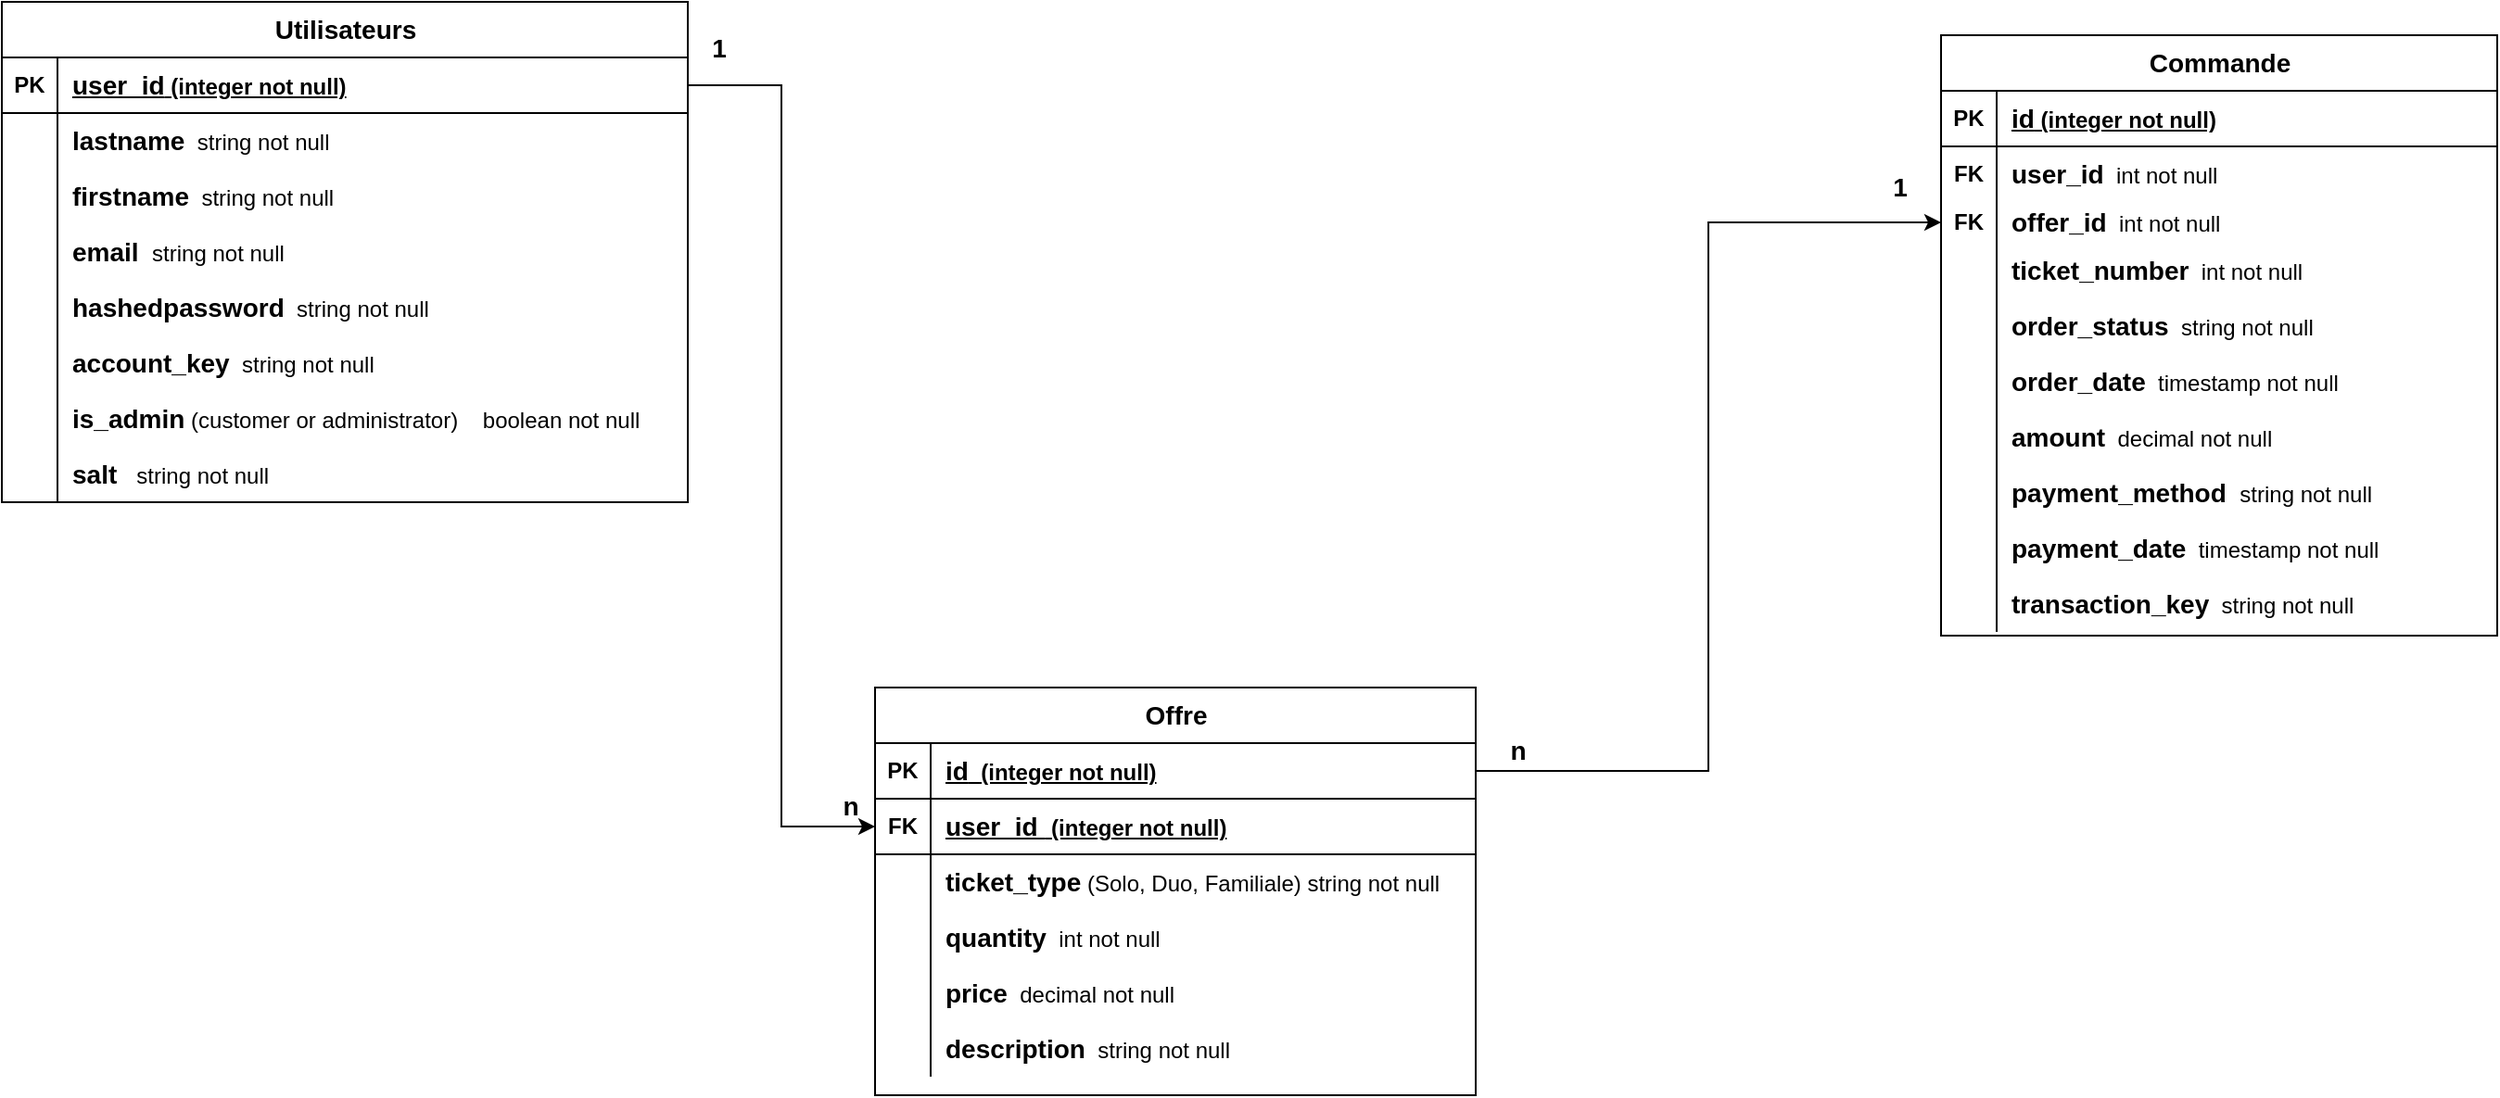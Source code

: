 <mxfile version="20.3.0" type="device" pages="2"><diagram name="MCD" id="4aZoMTiCEjbW0ecPzyT2"><mxGraphModel dx="1016" dy="539" grid="1" gridSize="10" guides="1" tooltips="1" connect="1" arrows="1" fold="1" page="1" pageScale="1" pageWidth="827" pageHeight="1169" math="0" shadow="0"><root><mxCell id="WwJT3f86w2mLYPlMzaYO-0"/><mxCell id="WwJT3f86w2mLYPlMzaYO-1" parent="WwJT3f86w2mLYPlMzaYO-0"/><mxCell id="WwJT3f86w2mLYPlMzaYO-2" value="&lt;font style=&quot;font-size: 14px;&quot;&gt;Utilisateurs&lt;/font&gt;" style="shape=table;startSize=30;container=1;collapsible=1;childLayout=tableLayout;fixedRows=1;rowLines=0;fontStyle=1;align=center;resizeLast=1;html=1;" parent="WwJT3f86w2mLYPlMzaYO-1" vertex="1"><mxGeometry x="24" y="40" width="370" height="270" as="geometry"/></mxCell><mxCell id="WwJT3f86w2mLYPlMzaYO-3" value="" style="shape=tableRow;horizontal=0;startSize=0;swimlaneHead=0;swimlaneBody=0;fillColor=none;collapsible=0;dropTarget=0;points=[[0,0.5],[1,0.5]];portConstraint=eastwest;top=0;left=0;right=0;bottom=1;" parent="WwJT3f86w2mLYPlMzaYO-2" vertex="1"><mxGeometry y="30" width="370" height="30" as="geometry"/></mxCell><mxCell id="WwJT3f86w2mLYPlMzaYO-4" value="PK" style="shape=partialRectangle;connectable=0;fillColor=none;top=0;left=0;bottom=0;right=0;fontStyle=1;overflow=hidden;whiteSpace=wrap;html=1;" parent="WwJT3f86w2mLYPlMzaYO-3" vertex="1"><mxGeometry width="30" height="30" as="geometry"><mxRectangle width="30" height="30" as="alternateBounds"/></mxGeometry></mxCell><mxCell id="WwJT3f86w2mLYPlMzaYO-5" value="&lt;font style=&quot;font-size: 14px;&quot;&gt;user_id&lt;/font&gt; (integer not null)" style="shape=partialRectangle;connectable=0;fillColor=none;top=0;left=0;bottom=0;right=0;align=left;spacingLeft=6;fontStyle=5;overflow=hidden;whiteSpace=wrap;html=1;" parent="WwJT3f86w2mLYPlMzaYO-3" vertex="1"><mxGeometry x="30" width="340" height="30" as="geometry"><mxRectangle width="340" height="30" as="alternateBounds"/></mxGeometry></mxCell><mxCell id="WwJT3f86w2mLYPlMzaYO-6" value="" style="shape=tableRow;horizontal=0;startSize=0;swimlaneHead=0;swimlaneBody=0;fillColor=none;collapsible=0;dropTarget=0;points=[[0,0.5],[1,0.5]];portConstraint=eastwest;top=0;left=0;right=0;bottom=0;" parent="WwJT3f86w2mLYPlMzaYO-2" vertex="1"><mxGeometry y="60" width="370" height="30" as="geometry"/></mxCell><mxCell id="WwJT3f86w2mLYPlMzaYO-7" value="" style="shape=partialRectangle;connectable=0;fillColor=none;top=0;left=0;bottom=0;right=0;editable=1;overflow=hidden;whiteSpace=wrap;html=1;" parent="WwJT3f86w2mLYPlMzaYO-6" vertex="1"><mxGeometry width="30" height="30" as="geometry"><mxRectangle width="30" height="30" as="alternateBounds"/></mxGeometry></mxCell><mxCell id="WwJT3f86w2mLYPlMzaYO-8" value="&lt;font style=&quot;font-size: 14px;&quot;&gt;&lt;b&gt;lastname&lt;/b&gt;&lt;/font&gt;&amp;nbsp; string not null" style="shape=partialRectangle;connectable=0;fillColor=none;top=0;left=0;bottom=0;right=0;align=left;spacingLeft=6;overflow=hidden;whiteSpace=wrap;html=1;" parent="WwJT3f86w2mLYPlMzaYO-6" vertex="1"><mxGeometry x="30" width="340" height="30" as="geometry"><mxRectangle width="340" height="30" as="alternateBounds"/></mxGeometry></mxCell><mxCell id="WwJT3f86w2mLYPlMzaYO-9" value="" style="shape=tableRow;horizontal=0;startSize=0;swimlaneHead=0;swimlaneBody=0;fillColor=none;collapsible=0;dropTarget=0;points=[[0,0.5],[1,0.5]];portConstraint=eastwest;top=0;left=0;right=0;bottom=0;" parent="WwJT3f86w2mLYPlMzaYO-2" vertex="1"><mxGeometry y="90" width="370" height="30" as="geometry"/></mxCell><mxCell id="WwJT3f86w2mLYPlMzaYO-10" value="" style="shape=partialRectangle;connectable=0;fillColor=none;top=0;left=0;bottom=0;right=0;editable=1;overflow=hidden;whiteSpace=wrap;html=1;" parent="WwJT3f86w2mLYPlMzaYO-9" vertex="1"><mxGeometry width="30" height="30" as="geometry"><mxRectangle width="30" height="30" as="alternateBounds"/></mxGeometry></mxCell><mxCell id="WwJT3f86w2mLYPlMzaYO-11" value="&lt;font style=&quot;font-size: 14px;&quot;&gt;&lt;b&gt;firstname&lt;/b&gt;&lt;/font&gt;&amp;nbsp; string not null" style="shape=partialRectangle;connectable=0;fillColor=none;top=0;left=0;bottom=0;right=0;align=left;spacingLeft=6;overflow=hidden;whiteSpace=wrap;html=1;" parent="WwJT3f86w2mLYPlMzaYO-9" vertex="1"><mxGeometry x="30" width="340" height="30" as="geometry"><mxRectangle width="340" height="30" as="alternateBounds"/></mxGeometry></mxCell><mxCell id="WwJT3f86w2mLYPlMzaYO-12" value="" style="shape=tableRow;horizontal=0;startSize=0;swimlaneHead=0;swimlaneBody=0;fillColor=none;collapsible=0;dropTarget=0;points=[[0,0.5],[1,0.5]];portConstraint=eastwest;top=0;left=0;right=0;bottom=0;" parent="WwJT3f86w2mLYPlMzaYO-2" vertex="1"><mxGeometry y="120" width="370" height="30" as="geometry"/></mxCell><mxCell id="WwJT3f86w2mLYPlMzaYO-13" value="" style="shape=partialRectangle;connectable=0;fillColor=none;top=0;left=0;bottom=0;right=0;editable=1;overflow=hidden;whiteSpace=wrap;html=1;" parent="WwJT3f86w2mLYPlMzaYO-12" vertex="1"><mxGeometry width="30" height="30" as="geometry"><mxRectangle width="30" height="30" as="alternateBounds"/></mxGeometry></mxCell><mxCell id="WwJT3f86w2mLYPlMzaYO-14" value="&lt;font style=&quot;font-size: 14px;&quot;&gt;&lt;b&gt;email&amp;nbsp;&lt;/b&gt;&lt;/font&gt; string not null" style="shape=partialRectangle;connectable=0;fillColor=none;top=0;left=0;bottom=0;right=0;align=left;spacingLeft=6;overflow=hidden;whiteSpace=wrap;html=1;" parent="WwJT3f86w2mLYPlMzaYO-12" vertex="1"><mxGeometry x="30" width="340" height="30" as="geometry"><mxRectangle width="340" height="30" as="alternateBounds"/></mxGeometry></mxCell><mxCell id="WwJT3f86w2mLYPlMzaYO-15" value="" style="shape=tableRow;horizontal=0;startSize=0;swimlaneHead=0;swimlaneBody=0;fillColor=none;collapsible=0;dropTarget=0;points=[[0,0.5],[1,0.5]];portConstraint=eastwest;top=0;left=0;right=0;bottom=0;" parent="WwJT3f86w2mLYPlMzaYO-2" vertex="1"><mxGeometry y="150" width="370" height="30" as="geometry"/></mxCell><mxCell id="WwJT3f86w2mLYPlMzaYO-16" value="" style="shape=partialRectangle;connectable=0;fillColor=none;top=0;left=0;bottom=0;right=0;editable=1;overflow=hidden;whiteSpace=wrap;html=1;" parent="WwJT3f86w2mLYPlMzaYO-15" vertex="1"><mxGeometry width="30" height="30" as="geometry"><mxRectangle width="30" height="30" as="alternateBounds"/></mxGeometry></mxCell><mxCell id="WwJT3f86w2mLYPlMzaYO-17" value="&lt;font style=&quot;font-size: 14px;&quot;&gt;&lt;b&gt;hashedpassword&lt;/b&gt;&lt;/font&gt;&amp;nbsp; string not null" style="shape=partialRectangle;connectable=0;fillColor=none;top=0;left=0;bottom=0;right=0;align=left;spacingLeft=6;overflow=hidden;whiteSpace=wrap;html=1;" parent="WwJT3f86w2mLYPlMzaYO-15" vertex="1"><mxGeometry x="30" width="340" height="30" as="geometry"><mxRectangle width="340" height="30" as="alternateBounds"/></mxGeometry></mxCell><mxCell id="WwJT3f86w2mLYPlMzaYO-18" value="" style="shape=tableRow;horizontal=0;startSize=0;swimlaneHead=0;swimlaneBody=0;fillColor=none;collapsible=0;dropTarget=0;points=[[0,0.5],[1,0.5]];portConstraint=eastwest;top=0;left=0;right=0;bottom=0;" parent="WwJT3f86w2mLYPlMzaYO-2" vertex="1"><mxGeometry y="180" width="370" height="30" as="geometry"/></mxCell><mxCell id="WwJT3f86w2mLYPlMzaYO-19" value="" style="shape=partialRectangle;connectable=0;fillColor=none;top=0;left=0;bottom=0;right=0;editable=1;overflow=hidden;whiteSpace=wrap;html=1;" parent="WwJT3f86w2mLYPlMzaYO-18" vertex="1"><mxGeometry width="30" height="30" as="geometry"><mxRectangle width="30" height="30" as="alternateBounds"/></mxGeometry></mxCell><mxCell id="WwJT3f86w2mLYPlMzaYO-20" value="&lt;font style=&quot;font-size: 14px;&quot;&gt;&lt;b&gt;account_key&lt;/b&gt;&lt;/font&gt;&amp;nbsp; string not null" style="shape=partialRectangle;connectable=0;fillColor=none;top=0;left=0;bottom=0;right=0;align=left;spacingLeft=6;overflow=hidden;whiteSpace=wrap;html=1;" parent="WwJT3f86w2mLYPlMzaYO-18" vertex="1"><mxGeometry x="30" width="340" height="30" as="geometry"><mxRectangle width="340" height="30" as="alternateBounds"/></mxGeometry></mxCell><mxCell id="WwJT3f86w2mLYPlMzaYO-21" value="" style="shape=tableRow;horizontal=0;startSize=0;swimlaneHead=0;swimlaneBody=0;fillColor=none;collapsible=0;dropTarget=0;points=[[0,0.5],[1,0.5]];portConstraint=eastwest;top=0;left=0;right=0;bottom=0;" parent="WwJT3f86w2mLYPlMzaYO-2" vertex="1"><mxGeometry y="210" width="370" height="30" as="geometry"/></mxCell><mxCell id="WwJT3f86w2mLYPlMzaYO-22" value="" style="shape=partialRectangle;connectable=0;fillColor=none;top=0;left=0;bottom=0;right=0;editable=1;overflow=hidden;whiteSpace=wrap;html=1;" parent="WwJT3f86w2mLYPlMzaYO-21" vertex="1"><mxGeometry width="30" height="30" as="geometry"><mxRectangle width="30" height="30" as="alternateBounds"/></mxGeometry></mxCell><mxCell id="WwJT3f86w2mLYPlMzaYO-23" value="&lt;font style=&quot;font-size: 14px;&quot;&gt;&lt;b&gt;is_admin&lt;/b&gt;&lt;/font&gt; (customer or administrator)&amp;nbsp; &amp;nbsp; boolean not null&amp;nbsp;" style="shape=partialRectangle;connectable=0;fillColor=none;top=0;left=0;bottom=0;right=0;align=left;spacingLeft=6;overflow=hidden;whiteSpace=wrap;html=1;" parent="WwJT3f86w2mLYPlMzaYO-21" vertex="1"><mxGeometry x="30" width="340" height="30" as="geometry"><mxRectangle width="340" height="30" as="alternateBounds"/></mxGeometry></mxCell><mxCell id="_BmPQvy_Gh3l3GZFBL68-0" value="" style="shape=tableRow;horizontal=0;startSize=0;swimlaneHead=0;swimlaneBody=0;fillColor=none;collapsible=0;dropTarget=0;points=[[0,0.5],[1,0.5]];portConstraint=eastwest;top=0;left=0;right=0;bottom=0;" parent="WwJT3f86w2mLYPlMzaYO-2" vertex="1"><mxGeometry y="240" width="370" height="30" as="geometry"/></mxCell><mxCell id="_BmPQvy_Gh3l3GZFBL68-1" value="" style="shape=partialRectangle;connectable=0;fillColor=none;top=0;left=0;bottom=0;right=0;editable=1;overflow=hidden;whiteSpace=wrap;html=1;" parent="_BmPQvy_Gh3l3GZFBL68-0" vertex="1"><mxGeometry width="30" height="30" as="geometry"><mxRectangle width="30" height="30" as="alternateBounds"/></mxGeometry></mxCell><mxCell id="_BmPQvy_Gh3l3GZFBL68-2" value="&lt;font style=&quot;font-size: 14px;&quot;&gt;&lt;b&gt;salt&amp;nbsp;&lt;/b&gt;&lt;/font&gt; &amp;nbsp;string not null&amp;nbsp;" style="shape=partialRectangle;connectable=0;fillColor=none;top=0;left=0;bottom=0;right=0;align=left;spacingLeft=6;overflow=hidden;whiteSpace=wrap;html=1;" parent="_BmPQvy_Gh3l3GZFBL68-0" vertex="1"><mxGeometry x="30" width="340" height="30" as="geometry"><mxRectangle width="340" height="30" as="alternateBounds"/></mxGeometry></mxCell><mxCell id="WwJT3f86w2mLYPlMzaYO-24" value="&lt;font style=&quot;font-size: 14px;&quot;&gt;Offre&lt;/font&gt;" style="shape=table;startSize=30;container=1;collapsible=1;childLayout=tableLayout;fixedRows=1;rowLines=0;fontStyle=1;align=center;resizeLast=1;html=1;" parent="WwJT3f86w2mLYPlMzaYO-1" vertex="1"><mxGeometry x="495" y="410" width="324" height="220" as="geometry"/></mxCell><mxCell id="WwJT3f86w2mLYPlMzaYO-25" value="" style="shape=tableRow;horizontal=0;startSize=0;swimlaneHead=0;swimlaneBody=0;fillColor=none;collapsible=0;dropTarget=0;points=[[0,0.5],[1,0.5]];portConstraint=eastwest;top=0;left=0;right=0;bottom=1;" parent="WwJT3f86w2mLYPlMzaYO-24" vertex="1"><mxGeometry y="30" width="324" height="30" as="geometry"/></mxCell><mxCell id="WwJT3f86w2mLYPlMzaYO-26" value="PK" style="shape=partialRectangle;connectable=0;fillColor=none;top=0;left=0;bottom=0;right=0;fontStyle=1;overflow=hidden;whiteSpace=wrap;html=1;" parent="WwJT3f86w2mLYPlMzaYO-25" vertex="1"><mxGeometry width="30" height="30" as="geometry"><mxRectangle width="30" height="30" as="alternateBounds"/></mxGeometry></mxCell><mxCell id="WwJT3f86w2mLYPlMzaYO-27" value="&lt;font style=&quot;font-size: 14px;&quot;&gt;id&lt;/font&gt;&amp;nbsp; (integer not null)" style="shape=partialRectangle;connectable=0;fillColor=none;top=0;left=0;bottom=0;right=0;align=left;spacingLeft=6;fontStyle=5;overflow=hidden;whiteSpace=wrap;html=1;" parent="WwJT3f86w2mLYPlMzaYO-25" vertex="1"><mxGeometry x="30" width="294" height="30" as="geometry"><mxRectangle width="294" height="30" as="alternateBounds"/></mxGeometry></mxCell><mxCell id="OKNuzHQPuZCaY18qjB8i-0" value="" style="shape=tableRow;horizontal=0;startSize=0;swimlaneHead=0;swimlaneBody=0;fillColor=none;collapsible=0;dropTarget=0;points=[[0,0.5],[1,0.5]];portConstraint=eastwest;top=0;left=0;right=0;bottom=1;" parent="WwJT3f86w2mLYPlMzaYO-24" vertex="1"><mxGeometry y="60" width="324" height="30" as="geometry"/></mxCell><mxCell id="OKNuzHQPuZCaY18qjB8i-1" value="FK" style="shape=partialRectangle;connectable=0;fillColor=none;top=0;left=0;bottom=0;right=0;fontStyle=1;overflow=hidden;whiteSpace=wrap;html=1;" parent="OKNuzHQPuZCaY18qjB8i-0" vertex="1"><mxGeometry width="30" height="30" as="geometry"><mxRectangle width="30" height="30" as="alternateBounds"/></mxGeometry></mxCell><mxCell id="OKNuzHQPuZCaY18qjB8i-2" value="&lt;font style=&quot;font-size: 14px;&quot;&gt;user_id&amp;nbsp;&lt;/font&gt; (integer not null)" style="shape=partialRectangle;connectable=0;fillColor=none;top=0;left=0;bottom=0;right=0;align=left;spacingLeft=6;fontStyle=5;overflow=hidden;whiteSpace=wrap;html=1;" parent="OKNuzHQPuZCaY18qjB8i-0" vertex="1"><mxGeometry x="30" width="294" height="30" as="geometry"><mxRectangle width="294" height="30" as="alternateBounds"/></mxGeometry></mxCell><mxCell id="WwJT3f86w2mLYPlMzaYO-28" value="" style="shape=tableRow;horizontal=0;startSize=0;swimlaneHead=0;swimlaneBody=0;fillColor=none;collapsible=0;dropTarget=0;points=[[0,0.5],[1,0.5]];portConstraint=eastwest;top=0;left=0;right=0;bottom=0;" parent="WwJT3f86w2mLYPlMzaYO-24" vertex="1"><mxGeometry y="90" width="324" height="30" as="geometry"/></mxCell><mxCell id="WwJT3f86w2mLYPlMzaYO-29" value="" style="shape=partialRectangle;connectable=0;fillColor=none;top=0;left=0;bottom=0;right=0;editable=1;overflow=hidden;whiteSpace=wrap;html=1;" parent="WwJT3f86w2mLYPlMzaYO-28" vertex="1"><mxGeometry width="30" height="30" as="geometry"><mxRectangle width="30" height="30" as="alternateBounds"/></mxGeometry></mxCell><mxCell id="WwJT3f86w2mLYPlMzaYO-30" value="&lt;font style=&quot;font-size: 14px;&quot;&gt;&lt;b&gt;ticket_type&lt;/b&gt;&lt;/font&gt; (Solo, Duo, Familiale) string not null" style="shape=partialRectangle;connectable=0;fillColor=none;top=0;left=0;bottom=0;right=0;align=left;spacingLeft=6;overflow=hidden;whiteSpace=wrap;html=1;" parent="WwJT3f86w2mLYPlMzaYO-28" vertex="1"><mxGeometry x="30" width="294" height="30" as="geometry"><mxRectangle width="294" height="30" as="alternateBounds"/></mxGeometry></mxCell><mxCell id="WwJT3f86w2mLYPlMzaYO-31" value="" style="shape=tableRow;horizontal=0;startSize=0;swimlaneHead=0;swimlaneBody=0;fillColor=none;collapsible=0;dropTarget=0;points=[[0,0.5],[1,0.5]];portConstraint=eastwest;top=0;left=0;right=0;bottom=0;" parent="WwJT3f86w2mLYPlMzaYO-24" vertex="1"><mxGeometry y="120" width="324" height="30" as="geometry"/></mxCell><mxCell id="WwJT3f86w2mLYPlMzaYO-32" value="" style="shape=partialRectangle;connectable=0;fillColor=none;top=0;left=0;bottom=0;right=0;editable=1;overflow=hidden;whiteSpace=wrap;html=1;" parent="WwJT3f86w2mLYPlMzaYO-31" vertex="1"><mxGeometry width="30" height="30" as="geometry"><mxRectangle width="30" height="30" as="alternateBounds"/></mxGeometry></mxCell><mxCell id="WwJT3f86w2mLYPlMzaYO-33" value="&lt;span style=&quot;font-size: 14px;&quot;&gt;&lt;b&gt;quantity&lt;/b&gt;&lt;/span&gt;&amp;nbsp; int not null" style="shape=partialRectangle;connectable=0;fillColor=none;top=0;left=0;bottom=0;right=0;align=left;spacingLeft=6;overflow=hidden;whiteSpace=wrap;html=1;" parent="WwJT3f86w2mLYPlMzaYO-31" vertex="1"><mxGeometry x="30" width="294" height="30" as="geometry"><mxRectangle width="294" height="30" as="alternateBounds"/></mxGeometry></mxCell><mxCell id="WwJT3f86w2mLYPlMzaYO-34" value="" style="shape=tableRow;horizontal=0;startSize=0;swimlaneHead=0;swimlaneBody=0;fillColor=none;collapsible=0;dropTarget=0;points=[[0,0.5],[1,0.5]];portConstraint=eastwest;top=0;left=0;right=0;bottom=0;" parent="WwJT3f86w2mLYPlMzaYO-24" vertex="1"><mxGeometry y="150" width="324" height="30" as="geometry"/></mxCell><mxCell id="WwJT3f86w2mLYPlMzaYO-35" value="" style="shape=partialRectangle;connectable=0;fillColor=none;top=0;left=0;bottom=0;right=0;editable=1;overflow=hidden;whiteSpace=wrap;html=1;" parent="WwJT3f86w2mLYPlMzaYO-34" vertex="1"><mxGeometry width="30" height="30" as="geometry"><mxRectangle width="30" height="30" as="alternateBounds"/></mxGeometry></mxCell><mxCell id="WwJT3f86w2mLYPlMzaYO-36" value="&lt;font style=&quot;font-size: 14px;&quot;&gt;&lt;b&gt;price&lt;/b&gt;&lt;/font&gt;&amp;nbsp; decimal not null" style="shape=partialRectangle;connectable=0;fillColor=none;top=0;left=0;bottom=0;right=0;align=left;spacingLeft=6;overflow=hidden;whiteSpace=wrap;html=1;" parent="WwJT3f86w2mLYPlMzaYO-34" vertex="1"><mxGeometry x="30" width="294" height="30" as="geometry"><mxRectangle width="294" height="30" as="alternateBounds"/></mxGeometry></mxCell><mxCell id="WwJT3f86w2mLYPlMzaYO-37" value="" style="shape=tableRow;horizontal=0;startSize=0;swimlaneHead=0;swimlaneBody=0;fillColor=none;collapsible=0;dropTarget=0;points=[[0,0.5],[1,0.5]];portConstraint=eastwest;top=0;left=0;right=0;bottom=0;" parent="WwJT3f86w2mLYPlMzaYO-24" vertex="1"><mxGeometry y="180" width="324" height="30" as="geometry"/></mxCell><mxCell id="WwJT3f86w2mLYPlMzaYO-38" value="" style="shape=partialRectangle;connectable=0;fillColor=none;top=0;left=0;bottom=0;right=0;editable=1;overflow=hidden;whiteSpace=wrap;html=1;" parent="WwJT3f86w2mLYPlMzaYO-37" vertex="1"><mxGeometry width="30" height="30" as="geometry"><mxRectangle width="30" height="30" as="alternateBounds"/></mxGeometry></mxCell><mxCell id="WwJT3f86w2mLYPlMzaYO-39" value="&lt;font style=&quot;font-size: 14px;&quot;&gt;&lt;b&gt;description&lt;/b&gt;&lt;/font&gt;&amp;nbsp; string not null" style="shape=partialRectangle;connectable=0;fillColor=none;top=0;left=0;bottom=0;right=0;align=left;spacingLeft=6;overflow=hidden;whiteSpace=wrap;html=1;" parent="WwJT3f86w2mLYPlMzaYO-37" vertex="1"><mxGeometry x="30" width="294" height="30" as="geometry"><mxRectangle width="294" height="30" as="alternateBounds"/></mxGeometry></mxCell><mxCell id="WwJT3f86w2mLYPlMzaYO-40" value="&lt;font style=&quot;font-size: 14px;&quot;&gt;Commande&lt;/font&gt;" style="shape=table;startSize=30;container=1;collapsible=1;childLayout=tableLayout;fixedRows=1;rowLines=0;fontStyle=1;align=center;resizeLast=1;html=1;" parent="WwJT3f86w2mLYPlMzaYO-1" vertex="1"><mxGeometry x="1070" y="58" width="300" height="324.0" as="geometry"/></mxCell><mxCell id="WwJT3f86w2mLYPlMzaYO-41" value="" style="shape=tableRow;horizontal=0;startSize=0;swimlaneHead=0;swimlaneBody=0;fillColor=none;collapsible=0;dropTarget=0;points=[[0,0.5],[1,0.5]];portConstraint=eastwest;top=0;left=0;right=0;bottom=1;" parent="WwJT3f86w2mLYPlMzaYO-40" vertex="1"><mxGeometry y="30" width="300" height="30" as="geometry"/></mxCell><mxCell id="WwJT3f86w2mLYPlMzaYO-42" value="PK" style="shape=partialRectangle;connectable=0;fillColor=none;top=0;left=0;bottom=0;right=0;fontStyle=1;overflow=hidden;whiteSpace=wrap;html=1;" parent="WwJT3f86w2mLYPlMzaYO-41" vertex="1"><mxGeometry width="30" height="30" as="geometry"><mxRectangle width="30" height="30" as="alternateBounds"/></mxGeometry></mxCell><mxCell id="WwJT3f86w2mLYPlMzaYO-43" value="&lt;font style=&quot;font-size: 14px;&quot;&gt;id&lt;/font&gt; (integer not null)" style="shape=partialRectangle;connectable=0;fillColor=none;top=0;left=0;bottom=0;right=0;align=left;spacingLeft=6;fontStyle=5;overflow=hidden;whiteSpace=wrap;html=1;" parent="WwJT3f86w2mLYPlMzaYO-41" vertex="1"><mxGeometry x="30" width="270" height="30" as="geometry"><mxRectangle width="270" height="30" as="alternateBounds"/></mxGeometry></mxCell><mxCell id="WwJT3f86w2mLYPlMzaYO-44" value="" style="shape=tableRow;horizontal=0;startSize=0;swimlaneHead=0;swimlaneBody=0;fillColor=none;collapsible=0;dropTarget=0;points=[[0,0.5],[1,0.5]];portConstraint=eastwest;top=0;left=0;right=0;bottom=0;" parent="WwJT3f86w2mLYPlMzaYO-40" vertex="1"><mxGeometry y="60" width="300" height="30" as="geometry"/></mxCell><mxCell id="WwJT3f86w2mLYPlMzaYO-45" value="FK" style="shape=partialRectangle;connectable=0;fillColor=none;top=0;left=0;bottom=0;right=0;editable=1;overflow=hidden;whiteSpace=wrap;html=1;fontStyle=1" parent="WwJT3f86w2mLYPlMzaYO-44" vertex="1"><mxGeometry width="30" height="30" as="geometry"><mxRectangle width="30" height="30" as="alternateBounds"/></mxGeometry></mxCell><mxCell id="WwJT3f86w2mLYPlMzaYO-46" value="&lt;font style=&quot;font-size: 14px;&quot;&gt;&lt;b&gt;user_id&lt;/b&gt;&lt;/font&gt;&amp;nbsp; int not null" style="shape=partialRectangle;connectable=0;fillColor=none;top=0;left=0;bottom=0;right=0;align=left;spacingLeft=6;overflow=hidden;whiteSpace=wrap;html=1;" parent="WwJT3f86w2mLYPlMzaYO-44" vertex="1"><mxGeometry x="30" width="270" height="30" as="geometry"><mxRectangle width="270" height="30" as="alternateBounds"/></mxGeometry></mxCell><mxCell id="WwJT3f86w2mLYPlMzaYO-47" value="" style="shape=tableRow;horizontal=0;startSize=0;swimlaneHead=0;swimlaneBody=0;fillColor=none;collapsible=0;dropTarget=0;points=[[0,0.5],[1,0.5]];portConstraint=eastwest;top=0;left=0;right=0;bottom=0;" parent="WwJT3f86w2mLYPlMzaYO-40" vertex="1"><mxGeometry y="90" width="300" height="22" as="geometry"/></mxCell><mxCell id="WwJT3f86w2mLYPlMzaYO-48" value="FK" style="shape=partialRectangle;connectable=0;fillColor=none;top=0;left=0;bottom=0;right=0;editable=1;overflow=hidden;whiteSpace=wrap;html=1;fontStyle=1" parent="WwJT3f86w2mLYPlMzaYO-47" vertex="1"><mxGeometry width="30" height="22" as="geometry"><mxRectangle width="30" height="22" as="alternateBounds"/></mxGeometry></mxCell><mxCell id="WwJT3f86w2mLYPlMzaYO-49" value="&lt;font style=&quot;font-size: 14px;&quot;&gt;&lt;b&gt;offer_id&lt;/b&gt;&lt;/font&gt;&amp;nbsp; int not null" style="shape=partialRectangle;connectable=0;fillColor=none;top=0;left=0;bottom=0;right=0;align=left;spacingLeft=6;overflow=hidden;whiteSpace=wrap;html=1;" parent="WwJT3f86w2mLYPlMzaYO-47" vertex="1"><mxGeometry x="30" width="270" height="22" as="geometry"><mxRectangle width="270" height="22" as="alternateBounds"/></mxGeometry></mxCell><mxCell id="WwJT3f86w2mLYPlMzaYO-50" style="shape=tableRow;horizontal=0;startSize=0;swimlaneHead=0;swimlaneBody=0;fillColor=none;collapsible=0;dropTarget=0;points=[[0,0.5],[1,0.5]];portConstraint=eastwest;top=0;left=0;right=0;bottom=0;" parent="WwJT3f86w2mLYPlMzaYO-40" vertex="1"><mxGeometry y="112" width="300" height="30" as="geometry"/></mxCell><mxCell id="WwJT3f86w2mLYPlMzaYO-51" style="shape=partialRectangle;connectable=0;fillColor=none;top=0;left=0;bottom=0;right=0;editable=1;overflow=hidden;whiteSpace=wrap;html=1;fontStyle=1" parent="WwJT3f86w2mLYPlMzaYO-50" vertex="1"><mxGeometry width="30" height="30" as="geometry"><mxRectangle width="30" height="30" as="alternateBounds"/></mxGeometry></mxCell><mxCell id="WwJT3f86w2mLYPlMzaYO-52" value="&lt;font style=&quot;font-size: 14px;&quot;&gt;&lt;b&gt;ticket_number&lt;/b&gt;&lt;/font&gt;&amp;nbsp; int not null" style="shape=partialRectangle;connectable=0;fillColor=none;top=0;left=0;bottom=0;right=0;align=left;spacingLeft=6;overflow=hidden;whiteSpace=wrap;html=1;" parent="WwJT3f86w2mLYPlMzaYO-50" vertex="1"><mxGeometry x="30" width="270" height="30" as="geometry"><mxRectangle width="270" height="30" as="alternateBounds"/></mxGeometry></mxCell><mxCell id="WwJT3f86w2mLYPlMzaYO-53" value="" style="shape=tableRow;horizontal=0;startSize=0;swimlaneHead=0;swimlaneBody=0;fillColor=none;collapsible=0;dropTarget=0;points=[[0,0.5],[1,0.5]];portConstraint=eastwest;top=0;left=0;right=0;bottom=0;" parent="WwJT3f86w2mLYPlMzaYO-40" vertex="1"><mxGeometry y="142" width="300" height="30" as="geometry"/></mxCell><mxCell id="WwJT3f86w2mLYPlMzaYO-54" value="" style="shape=partialRectangle;connectable=0;fillColor=none;top=0;left=0;bottom=0;right=0;editable=1;overflow=hidden;whiteSpace=wrap;html=1;" parent="WwJT3f86w2mLYPlMzaYO-53" vertex="1"><mxGeometry width="30" height="30" as="geometry"><mxRectangle width="30" height="30" as="alternateBounds"/></mxGeometry></mxCell><mxCell id="WwJT3f86w2mLYPlMzaYO-55" value="&lt;font style=&quot;font-size: 14px;&quot;&gt;&lt;b&gt;order_status&lt;/b&gt;&lt;/font&gt;&amp;nbsp; string not null&amp;nbsp;" style="shape=partialRectangle;connectable=0;fillColor=none;top=0;left=0;bottom=0;right=0;align=left;spacingLeft=6;overflow=hidden;whiteSpace=wrap;html=1;" parent="WwJT3f86w2mLYPlMzaYO-53" vertex="1"><mxGeometry x="30" width="270" height="30" as="geometry"><mxRectangle width="270" height="30" as="alternateBounds"/></mxGeometry></mxCell><mxCell id="WwJT3f86w2mLYPlMzaYO-56" value="" style="shape=tableRow;horizontal=0;startSize=0;swimlaneHead=0;swimlaneBody=0;fillColor=none;collapsible=0;dropTarget=0;points=[[0,0.5],[1,0.5]];portConstraint=eastwest;top=0;left=0;right=0;bottom=0;" parent="WwJT3f86w2mLYPlMzaYO-40" vertex="1"><mxGeometry y="172" width="300" height="30" as="geometry"/></mxCell><mxCell id="WwJT3f86w2mLYPlMzaYO-57" value="" style="shape=partialRectangle;connectable=0;fillColor=none;top=0;left=0;bottom=0;right=0;editable=1;overflow=hidden;whiteSpace=wrap;html=1;" parent="WwJT3f86w2mLYPlMzaYO-56" vertex="1"><mxGeometry width="30" height="30" as="geometry"><mxRectangle width="30" height="30" as="alternateBounds"/></mxGeometry></mxCell><mxCell id="WwJT3f86w2mLYPlMzaYO-58" value="&lt;font style=&quot;font-size: 14px;&quot;&gt;&lt;b&gt;order_date&lt;/b&gt;&lt;/font&gt;&amp;nbsp; timestamp not null" style="shape=partialRectangle;connectable=0;fillColor=none;top=0;left=0;bottom=0;right=0;align=left;spacingLeft=6;overflow=hidden;whiteSpace=wrap;html=1;" parent="WwJT3f86w2mLYPlMzaYO-56" vertex="1"><mxGeometry x="30" width="270" height="30" as="geometry"><mxRectangle width="270" height="30" as="alternateBounds"/></mxGeometry></mxCell><mxCell id="OLAVNMGbY4LiA4t_DMpZ-0" value="" style="shape=tableRow;horizontal=0;startSize=0;swimlaneHead=0;swimlaneBody=0;fillColor=none;collapsible=0;dropTarget=0;points=[[0,0.5],[1,0.5]];portConstraint=eastwest;top=0;left=0;right=0;bottom=0;" parent="WwJT3f86w2mLYPlMzaYO-40" vertex="1"><mxGeometry y="202" width="300" height="30" as="geometry"/></mxCell><mxCell id="OLAVNMGbY4LiA4t_DMpZ-1" value="" style="shape=partialRectangle;connectable=0;fillColor=none;top=0;left=0;bottom=0;right=0;editable=1;overflow=hidden;whiteSpace=wrap;html=1;" parent="OLAVNMGbY4LiA4t_DMpZ-0" vertex="1"><mxGeometry width="30" height="30" as="geometry"><mxRectangle width="30" height="30" as="alternateBounds"/></mxGeometry></mxCell><mxCell id="OLAVNMGbY4LiA4t_DMpZ-2" value="&lt;font style=&quot;font-size: 14px;&quot;&gt;&lt;b&gt;amount&lt;/b&gt;&lt;/font&gt;&amp;nbsp; decimal not null" style="shape=partialRectangle;connectable=0;fillColor=none;top=0;left=0;bottom=0;right=0;align=left;spacingLeft=6;overflow=hidden;whiteSpace=wrap;html=1;" parent="OLAVNMGbY4LiA4t_DMpZ-0" vertex="1"><mxGeometry x="30" width="270" height="30" as="geometry"><mxRectangle width="270" height="30" as="alternateBounds"/></mxGeometry></mxCell><mxCell id="OLAVNMGbY4LiA4t_DMpZ-3" value="" style="shape=tableRow;horizontal=0;startSize=0;swimlaneHead=0;swimlaneBody=0;fillColor=none;collapsible=0;dropTarget=0;points=[[0,0.5],[1,0.5]];portConstraint=eastwest;top=0;left=0;right=0;bottom=0;" parent="WwJT3f86w2mLYPlMzaYO-40" vertex="1"><mxGeometry y="232" width="300" height="30" as="geometry"/></mxCell><mxCell id="OLAVNMGbY4LiA4t_DMpZ-4" value="" style="shape=partialRectangle;connectable=0;fillColor=none;top=0;left=0;bottom=0;right=0;editable=1;overflow=hidden;whiteSpace=wrap;html=1;" parent="OLAVNMGbY4LiA4t_DMpZ-3" vertex="1"><mxGeometry width="30" height="30" as="geometry"><mxRectangle width="30" height="30" as="alternateBounds"/></mxGeometry></mxCell><mxCell id="OLAVNMGbY4LiA4t_DMpZ-5" value="&lt;font style=&quot;font-size: 14px;&quot;&gt;&lt;b&gt;payment_method&amp;nbsp;&lt;/b&gt;&lt;/font&gt; string not null&amp;nbsp;" style="shape=partialRectangle;connectable=0;fillColor=none;top=0;left=0;bottom=0;right=0;align=left;spacingLeft=6;overflow=hidden;whiteSpace=wrap;html=1;" parent="OLAVNMGbY4LiA4t_DMpZ-3" vertex="1"><mxGeometry x="30" width="270" height="30" as="geometry"><mxRectangle width="270" height="30" as="alternateBounds"/></mxGeometry></mxCell><mxCell id="OLAVNMGbY4LiA4t_DMpZ-6" value="" style="shape=tableRow;horizontal=0;startSize=0;swimlaneHead=0;swimlaneBody=0;fillColor=none;collapsible=0;dropTarget=0;points=[[0,0.5],[1,0.5]];portConstraint=eastwest;top=0;left=0;right=0;bottom=0;" parent="WwJT3f86w2mLYPlMzaYO-40" vertex="1"><mxGeometry y="262" width="300" height="30" as="geometry"/></mxCell><mxCell id="OLAVNMGbY4LiA4t_DMpZ-7" value="" style="shape=partialRectangle;connectable=0;fillColor=none;top=0;left=0;bottom=0;right=0;editable=1;overflow=hidden;whiteSpace=wrap;html=1;" parent="OLAVNMGbY4LiA4t_DMpZ-6" vertex="1"><mxGeometry width="30" height="30" as="geometry"><mxRectangle width="30" height="30" as="alternateBounds"/></mxGeometry></mxCell><mxCell id="OLAVNMGbY4LiA4t_DMpZ-8" value="&lt;font style=&quot;font-size: 14px;&quot;&gt;&lt;b&gt;payment_date&lt;/b&gt;&lt;/font&gt;&amp;nbsp; timestamp not null" style="shape=partialRectangle;connectable=0;fillColor=none;top=0;left=0;bottom=0;right=0;align=left;spacingLeft=6;overflow=hidden;whiteSpace=wrap;html=1;" parent="OLAVNMGbY4LiA4t_DMpZ-6" vertex="1"><mxGeometry x="30" width="270" height="30" as="geometry"><mxRectangle width="270" height="30" as="alternateBounds"/></mxGeometry></mxCell><mxCell id="OLAVNMGbY4LiA4t_DMpZ-9" value="" style="shape=tableRow;horizontal=0;startSize=0;swimlaneHead=0;swimlaneBody=0;fillColor=none;collapsible=0;dropTarget=0;points=[[0,0.5],[1,0.5]];portConstraint=eastwest;top=0;left=0;right=0;bottom=0;" parent="WwJT3f86w2mLYPlMzaYO-40" vertex="1"><mxGeometry y="292" width="300" height="30" as="geometry"/></mxCell><mxCell id="OLAVNMGbY4LiA4t_DMpZ-10" value="" style="shape=partialRectangle;connectable=0;fillColor=none;top=0;left=0;bottom=0;right=0;editable=1;overflow=hidden;whiteSpace=wrap;html=1;" parent="OLAVNMGbY4LiA4t_DMpZ-9" vertex="1"><mxGeometry width="30" height="30" as="geometry"><mxRectangle width="30" height="30" as="alternateBounds"/></mxGeometry></mxCell><mxCell id="OLAVNMGbY4LiA4t_DMpZ-11" value="&lt;b&gt;&lt;font style=&quot;font-size: 14px;&quot;&gt;transaction_key&lt;/font&gt;&lt;/b&gt;&amp;nbsp; string not null" style="shape=partialRectangle;connectable=0;fillColor=none;top=0;left=0;bottom=0;right=0;align=left;spacingLeft=6;overflow=hidden;whiteSpace=wrap;html=1;" parent="OLAVNMGbY4LiA4t_DMpZ-9" vertex="1"><mxGeometry x="30" width="270" height="30" as="geometry"><mxRectangle width="270" height="30" as="alternateBounds"/></mxGeometry></mxCell><mxCell id="KInEvQ4Ml0EF_Ex9Fxzc-0" style="edgeStyle=orthogonalEdgeStyle;rounded=0;orthogonalLoop=1;jettySize=auto;html=1;fontSize=12;entryX=0;entryY=0.5;entryDx=0;entryDy=0;" parent="WwJT3f86w2mLYPlMzaYO-1" source="WwJT3f86w2mLYPlMzaYO-3" target="OKNuzHQPuZCaY18qjB8i-0" edge="1"><mxGeometry relative="1" as="geometry"/></mxCell><mxCell id="RdJV9vmzm1BDldZboFeA-2" value="&lt;font style=&quot;font-size: 14px;&quot;&gt;&lt;b&gt;n&lt;/b&gt;&lt;/font&gt;" style="text;html=1;strokeColor=none;fillColor=none;align=center;verticalAlign=middle;whiteSpace=wrap;rounded=0;fontSize=12;" parent="WwJT3f86w2mLYPlMzaYO-1" vertex="1"><mxGeometry x="452" y="459" width="60" height="30" as="geometry"/></mxCell><mxCell id="L2lwTyMDW7jk0fenXC_O-1" value="&lt;font style=&quot;font-size: 14px;&quot;&gt;&lt;b&gt;1&lt;/b&gt;&lt;/font&gt;" style="text;html=1;strokeColor=none;fillColor=none;align=center;verticalAlign=middle;whiteSpace=wrap;rounded=0;fontSize=12;" parent="WwJT3f86w2mLYPlMzaYO-1" vertex="1"><mxGeometry x="381" y="50" width="60" height="30" as="geometry"/></mxCell><mxCell id="L2lwTyMDW7jk0fenXC_O-2" style="edgeStyle=orthogonalEdgeStyle;rounded=0;orthogonalLoop=1;jettySize=auto;html=1;fontSize=12;" parent="WwJT3f86w2mLYPlMzaYO-1" source="WwJT3f86w2mLYPlMzaYO-25" target="WwJT3f86w2mLYPlMzaYO-47" edge="1"><mxGeometry relative="1" as="geometry"/></mxCell><mxCell id="L2lwTyMDW7jk0fenXC_O-3" value="&lt;font style=&quot;font-size: 14px;&quot;&gt;&lt;b&gt;n&lt;/b&gt;&lt;/font&gt;" style="text;html=1;strokeColor=none;fillColor=none;align=center;verticalAlign=middle;whiteSpace=wrap;rounded=0;fontSize=12;" parent="WwJT3f86w2mLYPlMzaYO-1" vertex="1"><mxGeometry x="812" y="429" width="60" height="30" as="geometry"/></mxCell><mxCell id="L2lwTyMDW7jk0fenXC_O-4" value="&lt;font style=&quot;font-size: 14px;&quot;&gt;&lt;b&gt;1&lt;/b&gt;&lt;/font&gt;" style="text;html=1;strokeColor=none;fillColor=none;align=center;verticalAlign=middle;whiteSpace=wrap;rounded=0;fontSize=12;" parent="WwJT3f86w2mLYPlMzaYO-1" vertex="1"><mxGeometry x="1018" y="125" width="60" height="30" as="geometry"/></mxCell></root></mxGraphModel></diagram><diagram id="EnAwjkU_7hr_Ql5TCyA1" name="MPD"><mxGraphModel dx="1016" dy="539" grid="1" gridSize="10" guides="1" tooltips="1" connect="1" arrows="1" fold="1" page="1" pageScale="1" pageWidth="827" pageHeight="1169" math="0" shadow="0"><root><mxCell id="0"/><mxCell id="1" parent="0"/><mxCell id="qv_M-D-OQsHJYzNkCpxS-1" value="Utilisateurs" style="shape=table;startSize=30;container=1;collapsible=1;childLayout=tableLayout;fixedRows=1;rowLines=0;fontStyle=1;align=center;resizeLast=1;html=1;" parent="1" vertex="1"><mxGeometry x="30" y="88" width="420" height="273" as="geometry"/></mxCell><mxCell id="qv_M-D-OQsHJYzNkCpxS-2" value="" style="shape=tableRow;horizontal=0;startSize=0;swimlaneHead=0;swimlaneBody=0;fillColor=none;collapsible=0;dropTarget=0;points=[[0,0.5],[1,0.5]];portConstraint=eastwest;top=0;left=0;right=0;bottom=1;" parent="qv_M-D-OQsHJYzNkCpxS-1" vertex="1"><mxGeometry y="30" width="420" height="30" as="geometry"/></mxCell><mxCell id="qv_M-D-OQsHJYzNkCpxS-3" value="PK" style="shape=partialRectangle;connectable=0;fillColor=none;top=0;left=0;bottom=0;right=0;fontStyle=1;overflow=hidden;whiteSpace=wrap;html=1;" parent="qv_M-D-OQsHJYzNkCpxS-2" vertex="1"><mxGeometry width="30" height="30" as="geometry"><mxRectangle width="30" height="30" as="alternateBounds"/></mxGeometry></mxCell><mxCell id="qv_M-D-OQsHJYzNkCpxS-4" value="&lt;font style=&quot;font-size: 14px;&quot;&gt;user_id&lt;/font&gt; (integer not null)" style="shape=partialRectangle;connectable=0;fillColor=none;top=0;left=0;bottom=0;right=0;align=left;spacingLeft=6;fontStyle=5;overflow=hidden;whiteSpace=wrap;html=1;" parent="qv_M-D-OQsHJYzNkCpxS-2" vertex="1"><mxGeometry x="30" width="390" height="30" as="geometry"><mxRectangle width="390" height="30" as="alternateBounds"/></mxGeometry></mxCell><mxCell id="qv_M-D-OQsHJYzNkCpxS-5" value="" style="shape=tableRow;horizontal=0;startSize=0;swimlaneHead=0;swimlaneBody=0;fillColor=none;collapsible=0;dropTarget=0;points=[[0,0.5],[1,0.5]];portConstraint=eastwest;top=0;left=0;right=0;bottom=0;" parent="qv_M-D-OQsHJYzNkCpxS-1" vertex="1"><mxGeometry y="60" width="420" height="33" as="geometry"/></mxCell><mxCell id="qv_M-D-OQsHJYzNkCpxS-6" value="" style="shape=partialRectangle;connectable=0;fillColor=none;top=0;left=0;bottom=0;right=0;editable=1;overflow=hidden;whiteSpace=wrap;html=1;" parent="qv_M-D-OQsHJYzNkCpxS-5" vertex="1"><mxGeometry width="30" height="33" as="geometry"><mxRectangle width="30" height="33" as="alternateBounds"/></mxGeometry></mxCell><mxCell id="qv_M-D-OQsHJYzNkCpxS-7" value="&lt;font style=&quot;font-size: 14px;&quot;&gt;&lt;b&gt;lastname&lt;/b&gt;&lt;/font&gt; varchar (50) not null" style="shape=partialRectangle;connectable=0;fillColor=none;top=0;left=0;bottom=0;right=0;align=left;spacingLeft=6;overflow=hidden;whiteSpace=wrap;html=1;" parent="qv_M-D-OQsHJYzNkCpxS-5" vertex="1"><mxGeometry x="30" width="390" height="33" as="geometry"><mxRectangle width="390" height="33" as="alternateBounds"/></mxGeometry></mxCell><mxCell id="qv_M-D-OQsHJYzNkCpxS-8" value="" style="shape=tableRow;horizontal=0;startSize=0;swimlaneHead=0;swimlaneBody=0;fillColor=none;collapsible=0;dropTarget=0;points=[[0,0.5],[1,0.5]];portConstraint=eastwest;top=0;left=0;right=0;bottom=0;" parent="qv_M-D-OQsHJYzNkCpxS-1" vertex="1"><mxGeometry y="93" width="420" height="30" as="geometry"/></mxCell><mxCell id="qv_M-D-OQsHJYzNkCpxS-9" value="" style="shape=partialRectangle;connectable=0;fillColor=none;top=0;left=0;bottom=0;right=0;editable=1;overflow=hidden;whiteSpace=wrap;html=1;" parent="qv_M-D-OQsHJYzNkCpxS-8" vertex="1"><mxGeometry width="30" height="30" as="geometry"><mxRectangle width="30" height="30" as="alternateBounds"/></mxGeometry></mxCell><mxCell id="qv_M-D-OQsHJYzNkCpxS-10" value="&lt;font style=&quot;font-size: 14px;&quot;&gt;&lt;b&gt;firstname&lt;/b&gt;&lt;/font&gt; varchar (50) not null" style="shape=partialRectangle;connectable=0;fillColor=none;top=0;left=0;bottom=0;right=0;align=left;spacingLeft=6;overflow=hidden;whiteSpace=wrap;html=1;" parent="qv_M-D-OQsHJYzNkCpxS-8" vertex="1"><mxGeometry x="30" width="390" height="30" as="geometry"><mxRectangle width="390" height="30" as="alternateBounds"/></mxGeometry></mxCell><mxCell id="qv_M-D-OQsHJYzNkCpxS-11" value="" style="shape=tableRow;horizontal=0;startSize=0;swimlaneHead=0;swimlaneBody=0;fillColor=none;collapsible=0;dropTarget=0;points=[[0,0.5],[1,0.5]];portConstraint=eastwest;top=0;left=0;right=0;bottom=0;" parent="qv_M-D-OQsHJYzNkCpxS-1" vertex="1"><mxGeometry y="123" width="420" height="30" as="geometry"/></mxCell><mxCell id="qv_M-D-OQsHJYzNkCpxS-12" value="" style="shape=partialRectangle;connectable=0;fillColor=none;top=0;left=0;bottom=0;right=0;editable=1;overflow=hidden;whiteSpace=wrap;html=1;" parent="qv_M-D-OQsHJYzNkCpxS-11" vertex="1"><mxGeometry width="30" height="30" as="geometry"><mxRectangle width="30" height="30" as="alternateBounds"/></mxGeometry></mxCell><mxCell id="qv_M-D-OQsHJYzNkCpxS-13" value="&lt;font style=&quot;font-size: 14px;&quot;&gt;&lt;b&gt;email&lt;/b&gt;&lt;/font&gt; varchar (250) not null" style="shape=partialRectangle;connectable=0;fillColor=none;top=0;left=0;bottom=0;right=0;align=left;spacingLeft=6;overflow=hidden;whiteSpace=wrap;html=1;" parent="qv_M-D-OQsHJYzNkCpxS-11" vertex="1"><mxGeometry x="30" width="390" height="30" as="geometry"><mxRectangle width="390" height="30" as="alternateBounds"/></mxGeometry></mxCell><mxCell id="qv_M-D-OQsHJYzNkCpxS-14" value="" style="shape=tableRow;horizontal=0;startSize=0;swimlaneHead=0;swimlaneBody=0;fillColor=none;collapsible=0;dropTarget=0;points=[[0,0.5],[1,0.5]];portConstraint=eastwest;top=0;left=0;right=0;bottom=0;" parent="qv_M-D-OQsHJYzNkCpxS-1" vertex="1"><mxGeometry y="153" width="420" height="30" as="geometry"/></mxCell><mxCell id="qv_M-D-OQsHJYzNkCpxS-15" value="" style="shape=partialRectangle;connectable=0;fillColor=none;top=0;left=0;bottom=0;right=0;editable=1;overflow=hidden;whiteSpace=wrap;html=1;" parent="qv_M-D-OQsHJYzNkCpxS-14" vertex="1"><mxGeometry width="30" height="30" as="geometry"><mxRectangle width="30" height="30" as="alternateBounds"/></mxGeometry></mxCell><mxCell id="qv_M-D-OQsHJYzNkCpxS-16" value="&lt;font style=&quot;font-size: 14px;&quot;&gt;&lt;b&gt;hashedpassword&amp;nbsp; &lt;/b&gt;&lt;/font&gt;varchar (512) not null" style="shape=partialRectangle;connectable=0;fillColor=none;top=0;left=0;bottom=0;right=0;align=left;spacingLeft=6;overflow=hidden;whiteSpace=wrap;html=1;" parent="qv_M-D-OQsHJYzNkCpxS-14" vertex="1"><mxGeometry x="30" width="390" height="30" as="geometry"><mxRectangle width="390" height="30" as="alternateBounds"/></mxGeometry></mxCell><mxCell id="qv_M-D-OQsHJYzNkCpxS-17" value="" style="shape=tableRow;horizontal=0;startSize=0;swimlaneHead=0;swimlaneBody=0;fillColor=none;collapsible=0;dropTarget=0;points=[[0,0.5],[1,0.5]];portConstraint=eastwest;top=0;left=0;right=0;bottom=0;" parent="qv_M-D-OQsHJYzNkCpxS-1" vertex="1"><mxGeometry y="183" width="420" height="30" as="geometry"/></mxCell><mxCell id="qv_M-D-OQsHJYzNkCpxS-18" value="" style="shape=partialRectangle;connectable=0;fillColor=none;top=0;left=0;bottom=0;right=0;editable=1;overflow=hidden;whiteSpace=wrap;html=1;" parent="qv_M-D-OQsHJYzNkCpxS-17" vertex="1"><mxGeometry width="30" height="30" as="geometry"><mxRectangle width="30" height="30" as="alternateBounds"/></mxGeometry></mxCell><mxCell id="qv_M-D-OQsHJYzNkCpxS-19" value="&lt;font style=&quot;font-size: 14px;&quot;&gt;&lt;b&gt;account_key&lt;/b&gt;&lt;/font&gt;&amp;nbsp; varhar (250) not null" style="shape=partialRectangle;connectable=0;fillColor=none;top=0;left=0;bottom=0;right=0;align=left;spacingLeft=6;overflow=hidden;whiteSpace=wrap;html=1;" parent="qv_M-D-OQsHJYzNkCpxS-17" vertex="1"><mxGeometry x="30" width="390" height="30" as="geometry"><mxRectangle width="390" height="30" as="alternateBounds"/></mxGeometry></mxCell><mxCell id="qv_M-D-OQsHJYzNkCpxS-20" value="" style="shape=tableRow;horizontal=0;startSize=0;swimlaneHead=0;swimlaneBody=0;fillColor=none;collapsible=0;dropTarget=0;points=[[0,0.5],[1,0.5]];portConstraint=eastwest;top=0;left=0;right=0;bottom=0;" parent="qv_M-D-OQsHJYzNkCpxS-1" vertex="1"><mxGeometry y="213" width="420" height="30" as="geometry"/></mxCell><mxCell id="qv_M-D-OQsHJYzNkCpxS-21" value="" style="shape=partialRectangle;connectable=0;fillColor=none;top=0;left=0;bottom=0;right=0;editable=1;overflow=hidden;whiteSpace=wrap;html=1;" parent="qv_M-D-OQsHJYzNkCpxS-20" vertex="1"><mxGeometry width="30" height="30" as="geometry"><mxRectangle width="30" height="30" as="alternateBounds"/></mxGeometry></mxCell><mxCell id="qv_M-D-OQsHJYzNkCpxS-22" value="&lt;font style=&quot;font-size: 14px;&quot;&gt;&lt;b&gt;is_admin&lt;/b&gt;&lt;/font&gt; (customer or administrator)&amp;nbsp; &amp;nbsp; boolean not null&amp;nbsp;" style="shape=partialRectangle;connectable=0;fillColor=none;top=0;left=0;bottom=0;right=0;align=left;spacingLeft=6;overflow=hidden;whiteSpace=wrap;html=1;" parent="qv_M-D-OQsHJYzNkCpxS-20" vertex="1"><mxGeometry x="30" width="390" height="30" as="geometry"><mxRectangle width="390" height="30" as="alternateBounds"/></mxGeometry></mxCell><mxCell id="qv_M-D-OQsHJYzNkCpxS-23" value="" style="shape=tableRow;horizontal=0;startSize=0;swimlaneHead=0;swimlaneBody=0;fillColor=none;collapsible=0;dropTarget=0;points=[[0,0.5],[1,0.5]];portConstraint=eastwest;top=0;left=0;right=0;bottom=0;" parent="qv_M-D-OQsHJYzNkCpxS-1" vertex="1"><mxGeometry y="243" width="420" height="30" as="geometry"/></mxCell><mxCell id="qv_M-D-OQsHJYzNkCpxS-24" value="" style="shape=partialRectangle;connectable=0;fillColor=none;top=0;left=0;bottom=0;right=0;editable=1;overflow=hidden;whiteSpace=wrap;html=1;" parent="qv_M-D-OQsHJYzNkCpxS-23" vertex="1"><mxGeometry width="30" height="30" as="geometry"><mxRectangle width="30" height="30" as="alternateBounds"/></mxGeometry></mxCell><mxCell id="qv_M-D-OQsHJYzNkCpxS-25" value="&lt;font style=&quot;font-size: 14px;&quot;&gt;&lt;b&gt;salt&lt;/b&gt;&lt;/font&gt;&amp;nbsp; &amp;nbsp;varchar (100) not null&amp;nbsp;" style="shape=partialRectangle;connectable=0;fillColor=none;top=0;left=0;bottom=0;right=0;align=left;spacingLeft=6;overflow=hidden;whiteSpace=wrap;html=1;" parent="qv_M-D-OQsHJYzNkCpxS-23" vertex="1"><mxGeometry x="30" width="390" height="30" as="geometry"><mxRectangle width="390" height="30" as="alternateBounds"/></mxGeometry></mxCell><mxCell id="qv_M-D-OQsHJYzNkCpxS-26" value="Offre" style="shape=table;startSize=30;container=1;collapsible=1;childLayout=tableLayout;fixedRows=1;rowLines=0;fontStyle=1;align=center;resizeLast=1;html=1;" parent="1" vertex="1"><mxGeometry x="560" y="458" width="360" height="213" as="geometry"/></mxCell><mxCell id="qv_M-D-OQsHJYzNkCpxS-27" value="" style="shape=tableRow;horizontal=0;startSize=0;swimlaneHead=0;swimlaneBody=0;fillColor=none;collapsible=0;dropTarget=0;points=[[0,0.5],[1,0.5]];portConstraint=eastwest;top=0;left=0;right=0;bottom=1;" parent="qv_M-D-OQsHJYzNkCpxS-26" vertex="1"><mxGeometry y="30" width="360" height="30" as="geometry"/></mxCell><mxCell id="qv_M-D-OQsHJYzNkCpxS-28" value="PK" style="shape=partialRectangle;connectable=0;fillColor=none;top=0;left=0;bottom=0;right=0;fontStyle=1;overflow=hidden;whiteSpace=wrap;html=1;" parent="qv_M-D-OQsHJYzNkCpxS-27" vertex="1"><mxGeometry width="30" height="30" as="geometry"><mxRectangle width="30" height="30" as="alternateBounds"/></mxGeometry></mxCell><mxCell id="qv_M-D-OQsHJYzNkCpxS-29" value="&lt;font style=&quot;font-size: 14px;&quot;&gt;id&lt;/font&gt;&amp;nbsp; (integer not null)" style="shape=partialRectangle;connectable=0;fillColor=none;top=0;left=0;bottom=0;right=0;align=left;spacingLeft=6;fontStyle=5;overflow=hidden;whiteSpace=wrap;html=1;" parent="qv_M-D-OQsHJYzNkCpxS-27" vertex="1"><mxGeometry x="30" width="330" height="30" as="geometry"><mxRectangle width="330" height="30" as="alternateBounds"/></mxGeometry></mxCell><mxCell id="qv_M-D-OQsHJYzNkCpxS-30" value="" style="shape=tableRow;horizontal=0;startSize=0;swimlaneHead=0;swimlaneBody=0;fillColor=none;collapsible=0;dropTarget=0;points=[[0,0.5],[1,0.5]];portConstraint=eastwest;top=0;left=0;right=0;bottom=1;" parent="qv_M-D-OQsHJYzNkCpxS-26" vertex="1"><mxGeometry y="60" width="360" height="30" as="geometry"/></mxCell><mxCell id="qv_M-D-OQsHJYzNkCpxS-31" value="FK" style="shape=partialRectangle;connectable=0;fillColor=none;top=0;left=0;bottom=0;right=0;fontStyle=1;overflow=hidden;whiteSpace=wrap;html=1;" parent="qv_M-D-OQsHJYzNkCpxS-30" vertex="1"><mxGeometry width="30" height="30" as="geometry"><mxRectangle width="30" height="30" as="alternateBounds"/></mxGeometry></mxCell><mxCell id="qv_M-D-OQsHJYzNkCpxS-32" value="&lt;font style=&quot;font-size: 14px;&quot;&gt;user_id&lt;/font&gt;&amp;nbsp; (integer not null)" style="shape=partialRectangle;connectable=0;fillColor=none;top=0;left=0;bottom=0;right=0;align=left;spacingLeft=6;fontStyle=5;overflow=hidden;whiteSpace=wrap;html=1;" parent="qv_M-D-OQsHJYzNkCpxS-30" vertex="1"><mxGeometry x="30" width="330" height="30" as="geometry"><mxRectangle width="330" height="30" as="alternateBounds"/></mxGeometry></mxCell><mxCell id="qv_M-D-OQsHJYzNkCpxS-33" value="" style="shape=tableRow;horizontal=0;startSize=0;swimlaneHead=0;swimlaneBody=0;fillColor=none;collapsible=0;dropTarget=0;points=[[0,0.5],[1,0.5]];portConstraint=eastwest;top=0;left=0;right=0;bottom=0;" parent="qv_M-D-OQsHJYzNkCpxS-26" vertex="1"><mxGeometry y="90" width="360" height="30" as="geometry"/></mxCell><mxCell id="qv_M-D-OQsHJYzNkCpxS-34" value="" style="shape=partialRectangle;connectable=0;fillColor=none;top=0;left=0;bottom=0;right=0;editable=1;overflow=hidden;whiteSpace=wrap;html=1;" parent="qv_M-D-OQsHJYzNkCpxS-33" vertex="1"><mxGeometry width="30" height="30" as="geometry"><mxRectangle width="30" height="30" as="alternateBounds"/></mxGeometry></mxCell><mxCell id="qv_M-D-OQsHJYzNkCpxS-35" value="&lt;font style=&quot;font-size: 14px;&quot;&gt;&lt;b&gt;ticket_type&lt;/b&gt;&lt;/font&gt; (Solo, Duo, Familiale) varchar (50)not null" style="shape=partialRectangle;connectable=0;fillColor=none;top=0;left=0;bottom=0;right=0;align=left;spacingLeft=6;overflow=hidden;whiteSpace=wrap;html=1;" parent="qv_M-D-OQsHJYzNkCpxS-33" vertex="1"><mxGeometry x="30" width="330" height="30" as="geometry"><mxRectangle width="330" height="30" as="alternateBounds"/></mxGeometry></mxCell><mxCell id="qv_M-D-OQsHJYzNkCpxS-36" value="" style="shape=tableRow;horizontal=0;startSize=0;swimlaneHead=0;swimlaneBody=0;fillColor=none;collapsible=0;dropTarget=0;points=[[0,0.5],[1,0.5]];portConstraint=eastwest;top=0;left=0;right=0;bottom=0;" parent="qv_M-D-OQsHJYzNkCpxS-26" vertex="1"><mxGeometry y="120" width="360" height="30" as="geometry"/></mxCell><mxCell id="qv_M-D-OQsHJYzNkCpxS-37" value="" style="shape=partialRectangle;connectable=0;fillColor=none;top=0;left=0;bottom=0;right=0;editable=1;overflow=hidden;whiteSpace=wrap;html=1;" parent="qv_M-D-OQsHJYzNkCpxS-36" vertex="1"><mxGeometry width="30" height="30" as="geometry"><mxRectangle width="30" height="30" as="alternateBounds"/></mxGeometry></mxCell><mxCell id="qv_M-D-OQsHJYzNkCpxS-38" value="&lt;span style=&quot;font-size: 14px;&quot;&gt;&lt;b&gt;quantity&lt;/b&gt;&lt;/span&gt;&amp;nbsp; int not null" style="shape=partialRectangle;connectable=0;fillColor=none;top=0;left=0;bottom=0;right=0;align=left;spacingLeft=6;overflow=hidden;whiteSpace=wrap;html=1;" parent="qv_M-D-OQsHJYzNkCpxS-36" vertex="1"><mxGeometry x="30" width="330" height="30" as="geometry"><mxRectangle width="330" height="30" as="alternateBounds"/></mxGeometry></mxCell><mxCell id="qv_M-D-OQsHJYzNkCpxS-39" value="" style="shape=tableRow;horizontal=0;startSize=0;swimlaneHead=0;swimlaneBody=0;fillColor=none;collapsible=0;dropTarget=0;points=[[0,0.5],[1,0.5]];portConstraint=eastwest;top=0;left=0;right=0;bottom=0;" parent="qv_M-D-OQsHJYzNkCpxS-26" vertex="1"><mxGeometry y="150" width="360" height="30" as="geometry"/></mxCell><mxCell id="qv_M-D-OQsHJYzNkCpxS-40" value="" style="shape=partialRectangle;connectable=0;fillColor=none;top=0;left=0;bottom=0;right=0;editable=1;overflow=hidden;whiteSpace=wrap;html=1;" parent="qv_M-D-OQsHJYzNkCpxS-39" vertex="1"><mxGeometry width="30" height="30" as="geometry"><mxRectangle width="30" height="30" as="alternateBounds"/></mxGeometry></mxCell><mxCell id="qv_M-D-OQsHJYzNkCpxS-41" value="&lt;font style=&quot;font-size: 14px;&quot;&gt;&lt;b&gt;price&lt;/b&gt;&lt;/font&gt;&amp;nbsp; decimal not null" style="shape=partialRectangle;connectable=0;fillColor=none;top=0;left=0;bottom=0;right=0;align=left;spacingLeft=6;overflow=hidden;whiteSpace=wrap;html=1;" parent="qv_M-D-OQsHJYzNkCpxS-39" vertex="1"><mxGeometry x="30" width="330" height="30" as="geometry"><mxRectangle width="330" height="30" as="alternateBounds"/></mxGeometry></mxCell><mxCell id="qv_M-D-OQsHJYzNkCpxS-42" value="" style="shape=tableRow;horizontal=0;startSize=0;swimlaneHead=0;swimlaneBody=0;fillColor=none;collapsible=0;dropTarget=0;points=[[0,0.5],[1,0.5]];portConstraint=eastwest;top=0;left=0;right=0;bottom=0;" parent="qv_M-D-OQsHJYzNkCpxS-26" vertex="1"><mxGeometry y="180" width="360" height="33" as="geometry"/></mxCell><mxCell id="qv_M-D-OQsHJYzNkCpxS-43" value="" style="shape=partialRectangle;connectable=0;fillColor=none;top=0;left=0;bottom=0;right=0;editable=1;overflow=hidden;whiteSpace=wrap;html=1;" parent="qv_M-D-OQsHJYzNkCpxS-42" vertex="1"><mxGeometry width="30" height="33" as="geometry"><mxRectangle width="30" height="33" as="alternateBounds"/></mxGeometry></mxCell><mxCell id="qv_M-D-OQsHJYzNkCpxS-44" value="&lt;font style=&quot;font-size: 14px;&quot;&gt;&lt;b&gt;description&lt;/b&gt;&lt;/font&gt;&amp;nbsp; text (5000) not null" style="shape=partialRectangle;connectable=0;fillColor=none;top=0;left=0;bottom=0;right=0;align=left;spacingLeft=6;overflow=hidden;whiteSpace=wrap;html=1;" parent="qv_M-D-OQsHJYzNkCpxS-42" vertex="1"><mxGeometry x="30" width="330" height="33" as="geometry"><mxRectangle width="330" height="33" as="alternateBounds"/></mxGeometry></mxCell><mxCell id="qv_M-D-OQsHJYzNkCpxS-45" value="Commande" style="shape=table;startSize=30;container=1;collapsible=1;childLayout=tableLayout;fixedRows=1;rowLines=0;fontStyle=1;align=center;resizeLast=1;html=1;" parent="1" vertex="1"><mxGeometry x="1070" y="106" width="300" height="307.0" as="geometry"/></mxCell><mxCell id="qv_M-D-OQsHJYzNkCpxS-46" value="" style="shape=tableRow;horizontal=0;startSize=0;swimlaneHead=0;swimlaneBody=0;fillColor=none;collapsible=0;dropTarget=0;points=[[0,0.5],[1,0.5]];portConstraint=eastwest;top=0;left=0;right=0;bottom=1;" parent="qv_M-D-OQsHJYzNkCpxS-45" vertex="1"><mxGeometry y="30" width="300" height="30" as="geometry"/></mxCell><mxCell id="qv_M-D-OQsHJYzNkCpxS-47" value="PK" style="shape=partialRectangle;connectable=0;fillColor=none;top=0;left=0;bottom=0;right=0;fontStyle=1;overflow=hidden;whiteSpace=wrap;html=1;" parent="qv_M-D-OQsHJYzNkCpxS-46" vertex="1"><mxGeometry width="30" height="30" as="geometry"><mxRectangle width="30" height="30" as="alternateBounds"/></mxGeometry></mxCell><mxCell id="qv_M-D-OQsHJYzNkCpxS-48" value="&lt;font style=&quot;font-size: 14px;&quot;&gt;id&lt;/font&gt; (integer not null)" style="shape=partialRectangle;connectable=0;fillColor=none;top=0;left=0;bottom=0;right=0;align=left;spacingLeft=6;fontStyle=5;overflow=hidden;whiteSpace=wrap;html=1;" parent="qv_M-D-OQsHJYzNkCpxS-46" vertex="1"><mxGeometry x="30" width="270" height="30" as="geometry"><mxRectangle width="270" height="30" as="alternateBounds"/></mxGeometry></mxCell><mxCell id="qv_M-D-OQsHJYzNkCpxS-49" value="" style="shape=tableRow;horizontal=0;startSize=0;swimlaneHead=0;swimlaneBody=0;fillColor=none;collapsible=0;dropTarget=0;points=[[0,0.5],[1,0.5]];portConstraint=eastwest;top=0;left=0;right=0;bottom=0;" parent="qv_M-D-OQsHJYzNkCpxS-45" vertex="1"><mxGeometry y="60" width="300" height="30" as="geometry"/></mxCell><mxCell id="qv_M-D-OQsHJYzNkCpxS-50" value="FK" style="shape=partialRectangle;connectable=0;fillColor=none;top=0;left=0;bottom=0;right=0;editable=1;overflow=hidden;whiteSpace=wrap;html=1;fontStyle=1" parent="qv_M-D-OQsHJYzNkCpxS-49" vertex="1"><mxGeometry width="30" height="30" as="geometry"><mxRectangle width="30" height="30" as="alternateBounds"/></mxGeometry></mxCell><mxCell id="qv_M-D-OQsHJYzNkCpxS-51" value="&lt;b&gt;&lt;font style=&quot;font-size: 14px;&quot;&gt;user_id&lt;/font&gt;&lt;/b&gt;&amp;nbsp; int not null" style="shape=partialRectangle;connectable=0;fillColor=none;top=0;left=0;bottom=0;right=0;align=left;spacingLeft=6;overflow=hidden;whiteSpace=wrap;html=1;" parent="qv_M-D-OQsHJYzNkCpxS-49" vertex="1"><mxGeometry x="30" width="270" height="30" as="geometry"><mxRectangle width="270" height="30" as="alternateBounds"/></mxGeometry></mxCell><mxCell id="qv_M-D-OQsHJYzNkCpxS-52" value="" style="shape=tableRow;horizontal=0;startSize=0;swimlaneHead=0;swimlaneBody=0;fillColor=none;collapsible=0;dropTarget=0;points=[[0,0.5],[1,0.5]];portConstraint=eastwest;top=0;left=0;right=0;bottom=0;" parent="qv_M-D-OQsHJYzNkCpxS-45" vertex="1"><mxGeometry y="90" width="300" height="22" as="geometry"/></mxCell><mxCell id="qv_M-D-OQsHJYzNkCpxS-53" value="FK" style="shape=partialRectangle;connectable=0;fillColor=none;top=0;left=0;bottom=0;right=0;editable=1;overflow=hidden;whiteSpace=wrap;html=1;fontStyle=1" parent="qv_M-D-OQsHJYzNkCpxS-52" vertex="1"><mxGeometry width="30" height="22" as="geometry"><mxRectangle width="30" height="22" as="alternateBounds"/></mxGeometry></mxCell><mxCell id="qv_M-D-OQsHJYzNkCpxS-54" value="&lt;b&gt;&lt;font style=&quot;font-size: 14px;&quot;&gt;offer_id&amp;nbsp;&lt;/font&gt;&lt;/b&gt; int not null" style="shape=partialRectangle;connectable=0;fillColor=none;top=0;left=0;bottom=0;right=0;align=left;spacingLeft=6;overflow=hidden;whiteSpace=wrap;html=1;" parent="qv_M-D-OQsHJYzNkCpxS-52" vertex="1"><mxGeometry x="30" width="270" height="22" as="geometry"><mxRectangle width="270" height="22" as="alternateBounds"/></mxGeometry></mxCell><mxCell id="qv_M-D-OQsHJYzNkCpxS-55" style="shape=tableRow;horizontal=0;startSize=0;swimlaneHead=0;swimlaneBody=0;fillColor=none;collapsible=0;dropTarget=0;points=[[0,0.5],[1,0.5]];portConstraint=eastwest;top=0;left=0;right=0;bottom=0;" parent="qv_M-D-OQsHJYzNkCpxS-45" vertex="1"><mxGeometry y="112" width="300" height="30" as="geometry"/></mxCell><mxCell id="qv_M-D-OQsHJYzNkCpxS-56" style="shape=partialRectangle;connectable=0;fillColor=none;top=0;left=0;bottom=0;right=0;editable=1;overflow=hidden;whiteSpace=wrap;html=1;fontStyle=1" parent="qv_M-D-OQsHJYzNkCpxS-55" vertex="1"><mxGeometry width="30" height="30" as="geometry"><mxRectangle width="30" height="30" as="alternateBounds"/></mxGeometry></mxCell><mxCell id="qv_M-D-OQsHJYzNkCpxS-57" value="&lt;font style=&quot;font-size: 14px;&quot;&gt;&lt;b&gt;ticket_number&lt;/b&gt;&lt;/font&gt;&amp;nbsp; int not null" style="shape=partialRectangle;connectable=0;fillColor=none;top=0;left=0;bottom=0;right=0;align=left;spacingLeft=6;overflow=hidden;whiteSpace=wrap;html=1;" parent="qv_M-D-OQsHJYzNkCpxS-55" vertex="1"><mxGeometry x="30" width="270" height="30" as="geometry"><mxRectangle width="270" height="30" as="alternateBounds"/></mxGeometry></mxCell><mxCell id="qv_M-D-OQsHJYzNkCpxS-58" value="" style="shape=tableRow;horizontal=0;startSize=0;swimlaneHead=0;swimlaneBody=0;fillColor=none;collapsible=0;dropTarget=0;points=[[0,0.5],[1,0.5]];portConstraint=eastwest;top=0;left=0;right=0;bottom=0;" parent="qv_M-D-OQsHJYzNkCpxS-45" vertex="1"><mxGeometry y="142" width="300" height="23" as="geometry"/></mxCell><mxCell id="qv_M-D-OQsHJYzNkCpxS-59" value="" style="shape=partialRectangle;connectable=0;fillColor=none;top=0;left=0;bottom=0;right=0;editable=1;overflow=hidden;whiteSpace=wrap;html=1;" parent="qv_M-D-OQsHJYzNkCpxS-58" vertex="1"><mxGeometry width="30" height="23" as="geometry"><mxRectangle width="30" height="23" as="alternateBounds"/></mxGeometry></mxCell><mxCell id="qv_M-D-OQsHJYzNkCpxS-60" value="&lt;font style=&quot;font-size: 14px;&quot;&gt;&lt;b&gt;order_status&lt;/b&gt;&lt;/font&gt;&amp;nbsp; varchar (50) not null&amp;nbsp;" style="shape=partialRectangle;connectable=0;fillColor=none;top=0;left=0;bottom=0;right=0;align=left;spacingLeft=6;overflow=hidden;whiteSpace=wrap;html=1;" parent="qv_M-D-OQsHJYzNkCpxS-58" vertex="1"><mxGeometry x="30" width="270" height="23" as="geometry"><mxRectangle width="270" height="23" as="alternateBounds"/></mxGeometry></mxCell><mxCell id="qv_M-D-OQsHJYzNkCpxS-61" value="" style="shape=tableRow;horizontal=0;startSize=0;swimlaneHead=0;swimlaneBody=0;fillColor=none;collapsible=0;dropTarget=0;points=[[0,0.5],[1,0.5]];portConstraint=eastwest;top=0;left=0;right=0;bottom=0;" parent="qv_M-D-OQsHJYzNkCpxS-45" vertex="1"><mxGeometry y="165" width="300" height="20" as="geometry"/></mxCell><mxCell id="qv_M-D-OQsHJYzNkCpxS-62" value="" style="shape=partialRectangle;connectable=0;fillColor=none;top=0;left=0;bottom=0;right=0;editable=1;overflow=hidden;whiteSpace=wrap;html=1;" parent="qv_M-D-OQsHJYzNkCpxS-61" vertex="1"><mxGeometry width="30" height="20" as="geometry"><mxRectangle width="30" height="20" as="alternateBounds"/></mxGeometry></mxCell><mxCell id="qv_M-D-OQsHJYzNkCpxS-63" value="&lt;font style=&quot;font-size: 14px;&quot;&gt;&lt;b&gt;order_date&lt;/b&gt;&lt;/font&gt;&amp;nbsp; &amp;nbsp;timestamp not null" style="shape=partialRectangle;connectable=0;fillColor=none;top=0;left=0;bottom=0;right=0;align=left;spacingLeft=6;overflow=hidden;whiteSpace=wrap;html=1;" parent="qv_M-D-OQsHJYzNkCpxS-61" vertex="1"><mxGeometry x="30" width="270" height="20" as="geometry"><mxRectangle width="270" height="20" as="alternateBounds"/></mxGeometry></mxCell><mxCell id="qv_M-D-OQsHJYzNkCpxS-64" value="" style="shape=tableRow;horizontal=0;startSize=0;swimlaneHead=0;swimlaneBody=0;fillColor=none;collapsible=0;dropTarget=0;points=[[0,0.5],[1,0.5]];portConstraint=eastwest;top=0;left=0;right=0;bottom=0;" parent="qv_M-D-OQsHJYzNkCpxS-45" vertex="1"><mxGeometry y="185" width="300" height="30" as="geometry"/></mxCell><mxCell id="qv_M-D-OQsHJYzNkCpxS-65" value="" style="shape=partialRectangle;connectable=0;fillColor=none;top=0;left=0;bottom=0;right=0;editable=1;overflow=hidden;whiteSpace=wrap;html=1;" parent="qv_M-D-OQsHJYzNkCpxS-64" vertex="1"><mxGeometry width="30" height="30" as="geometry"><mxRectangle width="30" height="30" as="alternateBounds"/></mxGeometry></mxCell><mxCell id="qv_M-D-OQsHJYzNkCpxS-66" value="&lt;font style=&quot;font-size: 14px;&quot;&gt;&lt;b&gt;amount&amp;nbsp;&lt;/b&gt;&lt;/font&gt; decimal not null" style="shape=partialRectangle;connectable=0;fillColor=none;top=0;left=0;bottom=0;right=0;align=left;spacingLeft=6;overflow=hidden;whiteSpace=wrap;html=1;" parent="qv_M-D-OQsHJYzNkCpxS-64" vertex="1"><mxGeometry x="30" width="270" height="30" as="geometry"><mxRectangle width="270" height="30" as="alternateBounds"/></mxGeometry></mxCell><mxCell id="qv_M-D-OQsHJYzNkCpxS-67" value="" style="shape=tableRow;horizontal=0;startSize=0;swimlaneHead=0;swimlaneBody=0;fillColor=none;collapsible=0;dropTarget=0;points=[[0,0.5],[1,0.5]];portConstraint=eastwest;top=0;left=0;right=0;bottom=0;" parent="qv_M-D-OQsHJYzNkCpxS-45" vertex="1"><mxGeometry y="215" width="300" height="30" as="geometry"/></mxCell><mxCell id="qv_M-D-OQsHJYzNkCpxS-68" value="" style="shape=partialRectangle;connectable=0;fillColor=none;top=0;left=0;bottom=0;right=0;editable=1;overflow=hidden;whiteSpace=wrap;html=1;" parent="qv_M-D-OQsHJYzNkCpxS-67" vertex="1"><mxGeometry width="30" height="30" as="geometry"><mxRectangle width="30" height="30" as="alternateBounds"/></mxGeometry></mxCell><mxCell id="qv_M-D-OQsHJYzNkCpxS-69" value="&lt;b&gt;&lt;font style=&quot;font-size: 14px;&quot;&gt;payment_method&amp;nbsp;&lt;/font&gt;&lt;/b&gt; varchar (50) not null&amp;nbsp;" style="shape=partialRectangle;connectable=0;fillColor=none;top=0;left=0;bottom=0;right=0;align=left;spacingLeft=6;overflow=hidden;whiteSpace=wrap;html=1;" parent="qv_M-D-OQsHJYzNkCpxS-67" vertex="1"><mxGeometry x="30" width="270" height="30" as="geometry"><mxRectangle width="270" height="30" as="alternateBounds"/></mxGeometry></mxCell><mxCell id="qv_M-D-OQsHJYzNkCpxS-70" value="" style="shape=tableRow;horizontal=0;startSize=0;swimlaneHead=0;swimlaneBody=0;fillColor=none;collapsible=0;dropTarget=0;points=[[0,0.5],[1,0.5]];portConstraint=eastwest;top=0;left=0;right=0;bottom=0;" parent="qv_M-D-OQsHJYzNkCpxS-45" vertex="1"><mxGeometry y="245" width="300" height="30" as="geometry"/></mxCell><mxCell id="qv_M-D-OQsHJYzNkCpxS-71" value="" style="shape=partialRectangle;connectable=0;fillColor=none;top=0;left=0;bottom=0;right=0;editable=1;overflow=hidden;whiteSpace=wrap;html=1;" parent="qv_M-D-OQsHJYzNkCpxS-70" vertex="1"><mxGeometry width="30" height="30" as="geometry"><mxRectangle width="30" height="30" as="alternateBounds"/></mxGeometry></mxCell><mxCell id="qv_M-D-OQsHJYzNkCpxS-72" value="&lt;b&gt;&lt;font style=&quot;font-size: 14px;&quot;&gt;payment_date&lt;/font&gt;&lt;/b&gt;&amp;nbsp; &amp;nbsp;timestamp not null" style="shape=partialRectangle;connectable=0;fillColor=none;top=0;left=0;bottom=0;right=0;align=left;spacingLeft=6;overflow=hidden;whiteSpace=wrap;html=1;" parent="qv_M-D-OQsHJYzNkCpxS-70" vertex="1"><mxGeometry x="30" width="270" height="30" as="geometry"><mxRectangle width="270" height="30" as="alternateBounds"/></mxGeometry></mxCell><mxCell id="qv_M-D-OQsHJYzNkCpxS-73" value="" style="shape=tableRow;horizontal=0;startSize=0;swimlaneHead=0;swimlaneBody=0;fillColor=none;collapsible=0;dropTarget=0;points=[[0,0.5],[1,0.5]];portConstraint=eastwest;top=0;left=0;right=0;bottom=0;" parent="qv_M-D-OQsHJYzNkCpxS-45" vertex="1"><mxGeometry y="275" width="300" height="30" as="geometry"/></mxCell><mxCell id="qv_M-D-OQsHJYzNkCpxS-74" value="" style="shape=partialRectangle;connectable=0;fillColor=none;top=0;left=0;bottom=0;right=0;editable=1;overflow=hidden;whiteSpace=wrap;html=1;" parent="qv_M-D-OQsHJYzNkCpxS-73" vertex="1"><mxGeometry width="30" height="30" as="geometry"><mxRectangle width="30" height="30" as="alternateBounds"/></mxGeometry></mxCell><mxCell id="qv_M-D-OQsHJYzNkCpxS-75" value="&lt;b&gt;&lt;font style=&quot;font-size: 14px;&quot;&gt;transaction_key&lt;/font&gt;&lt;/b&gt;&amp;nbsp; &amp;nbsp;varchar (250) not null" style="shape=partialRectangle;connectable=0;fillColor=none;top=0;left=0;bottom=0;right=0;align=left;spacingLeft=6;overflow=hidden;whiteSpace=wrap;html=1;" parent="qv_M-D-OQsHJYzNkCpxS-73" vertex="1"><mxGeometry x="30" width="270" height="30" as="geometry"><mxRectangle width="270" height="30" as="alternateBounds"/></mxGeometry></mxCell><mxCell id="qv_M-D-OQsHJYzNkCpxS-76" style="edgeStyle=orthogonalEdgeStyle;rounded=0;orthogonalLoop=1;jettySize=auto;html=1;fontSize=12;entryX=0;entryY=0.5;entryDx=0;entryDy=0;" parent="1" source="qv_M-D-OQsHJYzNkCpxS-2" target="qv_M-D-OQsHJYzNkCpxS-30" edge="1"><mxGeometry relative="1" as="geometry"/></mxCell><mxCell id="qv_M-D-OQsHJYzNkCpxS-77" value="&lt;font style=&quot;font-size: 14px;&quot;&gt;n&lt;/font&gt;" style="text;html=1;strokeColor=none;fillColor=none;align=center;verticalAlign=middle;whiteSpace=wrap;rounded=0;fontSize=12;" parent="1" vertex="1"><mxGeometry x="514" y="507" width="60" height="30" as="geometry"/></mxCell><mxCell id="qv_M-D-OQsHJYzNkCpxS-78" value="&lt;font style=&quot;font-size: 14px;&quot;&gt;1&lt;/font&gt;" style="text;html=1;strokeColor=none;fillColor=none;align=center;verticalAlign=middle;whiteSpace=wrap;rounded=0;fontSize=12;" parent="1" vertex="1"><mxGeometry x="454" y="98" width="60" height="30" as="geometry"/></mxCell><mxCell id="qv_M-D-OQsHJYzNkCpxS-79" style="edgeStyle=orthogonalEdgeStyle;rounded=0;orthogonalLoop=1;jettySize=auto;html=1;fontSize=12;" parent="1" source="qv_M-D-OQsHJYzNkCpxS-27" target="qv_M-D-OQsHJYzNkCpxS-52" edge="1"><mxGeometry relative="1" as="geometry"/></mxCell><mxCell id="qv_M-D-OQsHJYzNkCpxS-80" value="&lt;font style=&quot;font-size: 14px;&quot;&gt;n&lt;/font&gt;" style="text;html=1;strokeColor=none;fillColor=none;align=center;verticalAlign=middle;whiteSpace=wrap;rounded=0;fontSize=12;" parent="1" vertex="1"><mxGeometry x="916" y="474" width="60" height="30" as="geometry"/></mxCell><mxCell id="qv_M-D-OQsHJYzNkCpxS-81" value="&lt;font style=&quot;font-size: 14px;&quot;&gt;1&lt;/font&gt;" style="text;html=1;strokeColor=none;fillColor=none;align=center;verticalAlign=middle;whiteSpace=wrap;rounded=0;fontSize=12;" parent="1" vertex="1"><mxGeometry x="1004" y="173" width="60" height="30" as="geometry"/></mxCell></root></mxGraphModel></diagram></mxfile>
